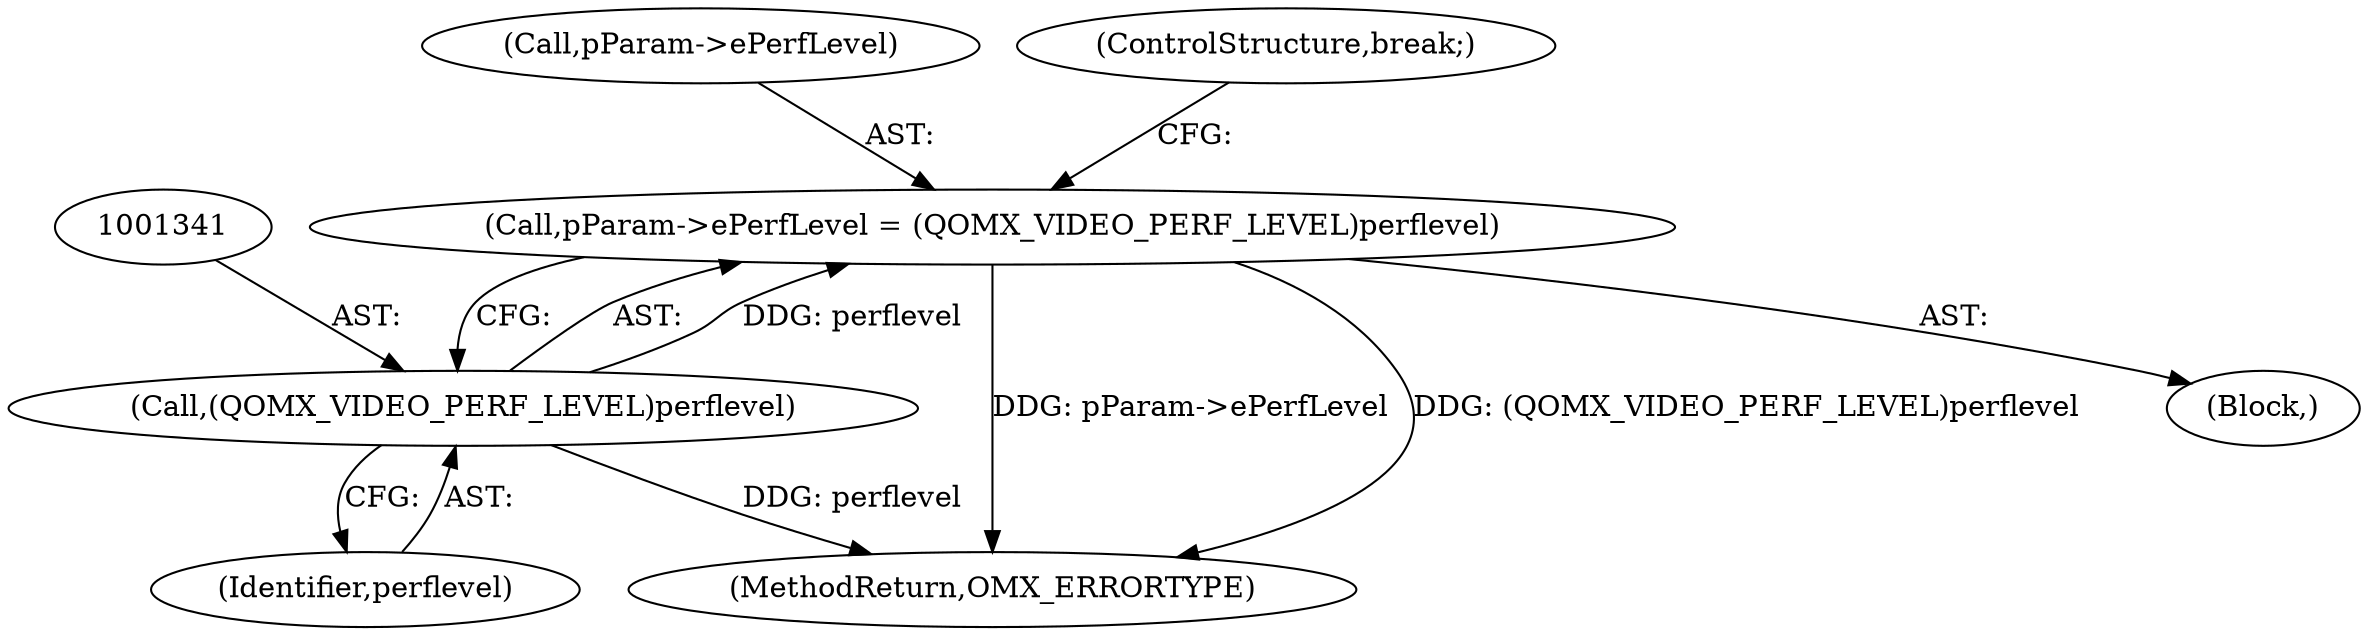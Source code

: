 digraph "0_Android_560ccdb509a7b86186fac0fce1b25bd9a3e6a6e8_5@pointer" {
"1001336" [label="(Call,pParam->ePerfLevel = (QOMX_VIDEO_PERF_LEVEL)perflevel)"];
"1001340" [label="(Call,(QOMX_VIDEO_PERF_LEVEL)perflevel)"];
"1001340" [label="(Call,(QOMX_VIDEO_PERF_LEVEL)perflevel)"];
"1001444" [label="(MethodReturn,OMX_ERRORTYPE)"];
"1001336" [label="(Call,pParam->ePerfLevel = (QOMX_VIDEO_PERF_LEVEL)perflevel)"];
"1001335" [label="(Block,)"];
"1001342" [label="(Identifier,perflevel)"];
"1001337" [label="(Call,pParam->ePerfLevel)"];
"1001343" [label="(ControlStructure,break;)"];
"1001336" -> "1001335"  [label="AST: "];
"1001336" -> "1001340"  [label="CFG: "];
"1001337" -> "1001336"  [label="AST: "];
"1001340" -> "1001336"  [label="AST: "];
"1001343" -> "1001336"  [label="CFG: "];
"1001336" -> "1001444"  [label="DDG: pParam->ePerfLevel"];
"1001336" -> "1001444"  [label="DDG: (QOMX_VIDEO_PERF_LEVEL)perflevel"];
"1001340" -> "1001336"  [label="DDG: perflevel"];
"1001340" -> "1001342"  [label="CFG: "];
"1001341" -> "1001340"  [label="AST: "];
"1001342" -> "1001340"  [label="AST: "];
"1001340" -> "1001444"  [label="DDG: perflevel"];
}
